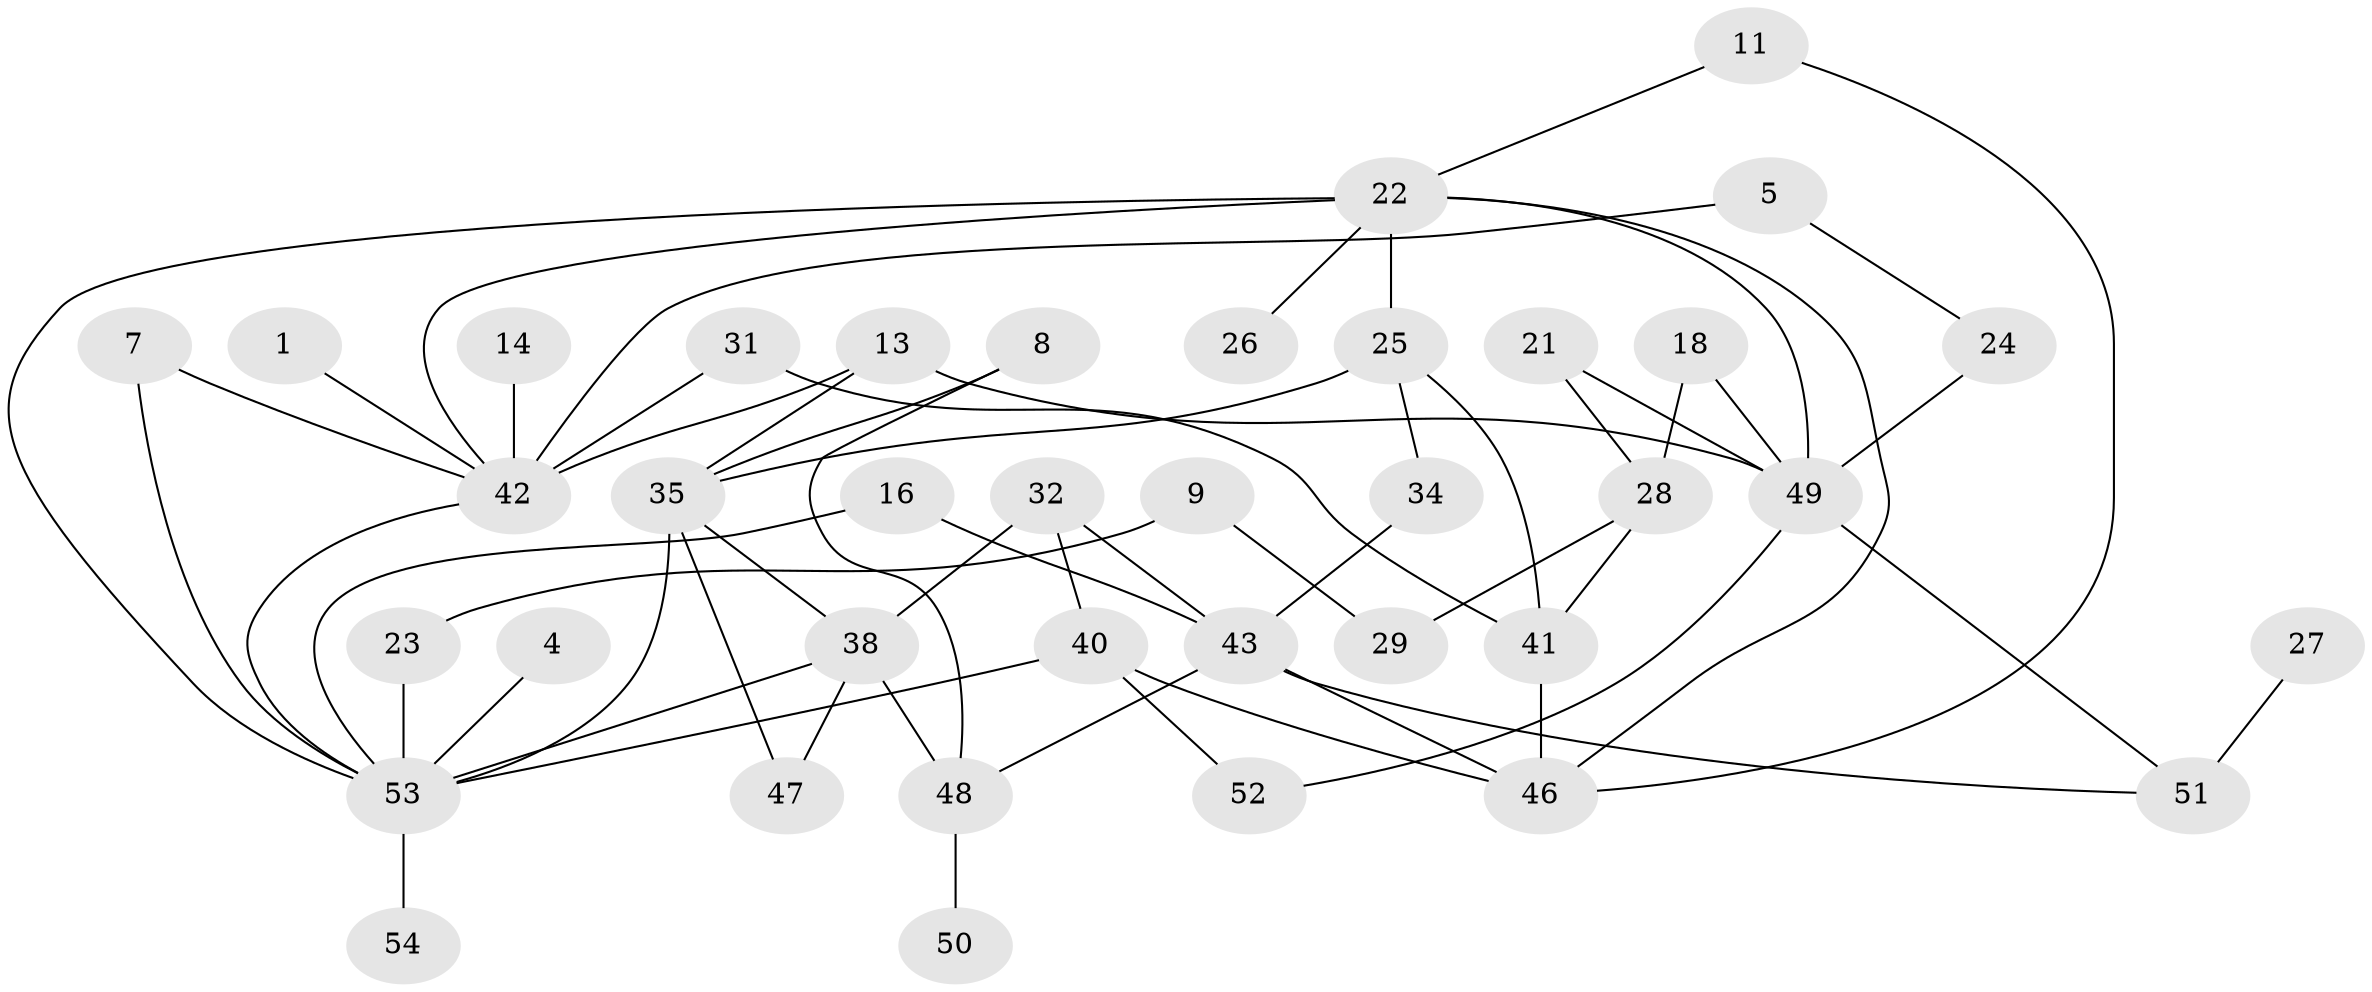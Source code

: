 // original degree distribution, {4: 0.11214953271028037, 1: 0.18691588785046728, 2: 0.32710280373831774, 3: 0.16822429906542055, 0: 0.14018691588785046, 5: 0.028037383177570093, 6: 0.028037383177570093, 7: 0.009345794392523364}
// Generated by graph-tools (version 1.1) at 2025/25/03/09/25 03:25:15]
// undirected, 38 vertices, 60 edges
graph export_dot {
graph [start="1"]
  node [color=gray90,style=filled];
  1;
  4;
  5;
  7;
  8;
  9;
  11;
  13;
  14;
  16;
  18;
  21;
  22;
  23;
  24;
  25;
  26;
  27;
  28;
  29;
  31;
  32;
  34;
  35;
  38;
  40;
  41;
  42;
  43;
  46;
  47;
  48;
  49;
  50;
  51;
  52;
  53;
  54;
  1 -- 42 [weight=1.0];
  4 -- 53 [weight=1.0];
  5 -- 24 [weight=1.0];
  5 -- 42 [weight=1.0];
  7 -- 42 [weight=1.0];
  7 -- 53 [weight=1.0];
  8 -- 35 [weight=1.0];
  8 -- 48 [weight=1.0];
  9 -- 23 [weight=1.0];
  9 -- 29 [weight=1.0];
  11 -- 22 [weight=1.0];
  11 -- 46 [weight=1.0];
  13 -- 35 [weight=2.0];
  13 -- 42 [weight=1.0];
  13 -- 49 [weight=1.0];
  14 -- 42 [weight=2.0];
  16 -- 43 [weight=1.0];
  16 -- 53 [weight=1.0];
  18 -- 28 [weight=1.0];
  18 -- 49 [weight=1.0];
  21 -- 28 [weight=1.0];
  21 -- 49 [weight=1.0];
  22 -- 25 [weight=1.0];
  22 -- 26 [weight=1.0];
  22 -- 42 [weight=1.0];
  22 -- 46 [weight=1.0];
  22 -- 49 [weight=1.0];
  22 -- 53 [weight=1.0];
  23 -- 53 [weight=1.0];
  24 -- 49 [weight=1.0];
  25 -- 34 [weight=1.0];
  25 -- 35 [weight=1.0];
  25 -- 41 [weight=1.0];
  27 -- 51 [weight=1.0];
  28 -- 29 [weight=1.0];
  28 -- 41 [weight=1.0];
  31 -- 41 [weight=1.0];
  31 -- 42 [weight=1.0];
  32 -- 38 [weight=1.0];
  32 -- 40 [weight=1.0];
  32 -- 43 [weight=1.0];
  34 -- 43 [weight=1.0];
  35 -- 38 [weight=1.0];
  35 -- 47 [weight=1.0];
  35 -- 53 [weight=1.0];
  38 -- 47 [weight=1.0];
  38 -- 48 [weight=2.0];
  38 -- 53 [weight=1.0];
  40 -- 46 [weight=1.0];
  40 -- 52 [weight=1.0];
  40 -- 53 [weight=1.0];
  41 -- 46 [weight=1.0];
  42 -- 53 [weight=1.0];
  43 -- 46 [weight=1.0];
  43 -- 48 [weight=1.0];
  43 -- 51 [weight=1.0];
  48 -- 50 [weight=1.0];
  49 -- 51 [weight=1.0];
  49 -- 52 [weight=1.0];
  53 -- 54 [weight=1.0];
}
